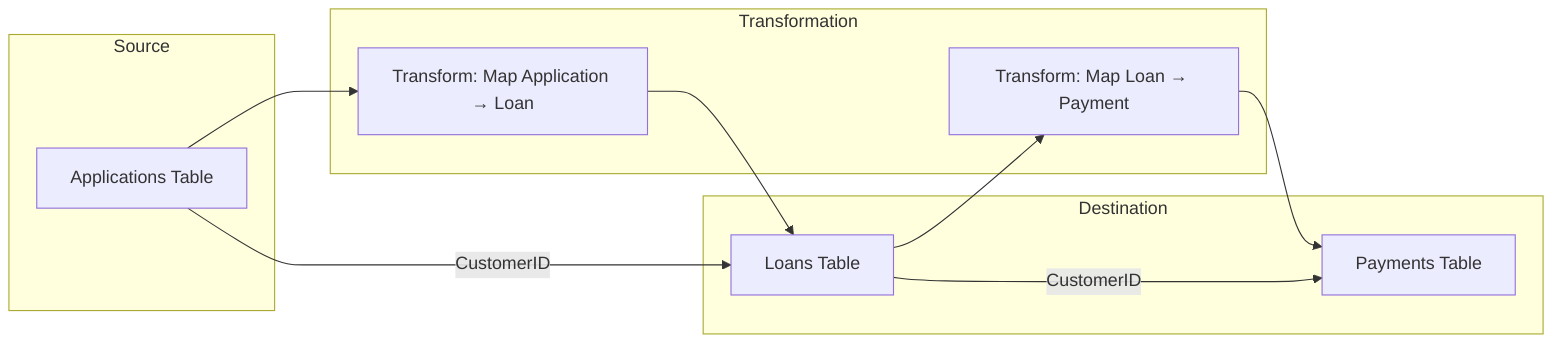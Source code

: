﻿flowchart LR
  subgraph Source
    Applications[Applications Table]
  end

  subgraph Transformation
    AppToLoan[Transform: Map Application → Loan]
    LoanToPayment[Transform: Map Loan → Payment]
  end

  subgraph Destination
    Loans[Loans Table]
    Payments[Payments Table]
  end

  Applications --> AppToLoan
  AppToLoan --> Loans
  Loans --> LoanToPayment
  LoanToPayment --> Payments

  %% Highlight lineage of CustomerID
  Applications -->|CustomerID| Loans
  Loans -->|CustomerID| Payments